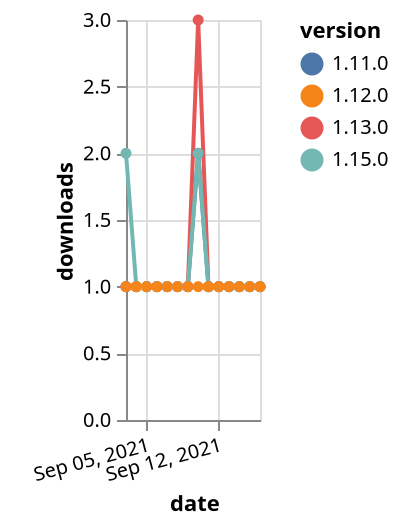 {"$schema": "https://vega.github.io/schema/vega-lite/v5.json", "description": "A simple bar chart with embedded data.", "data": {"values": [{"date": "2021-09-03", "total": 225, "delta": 1, "version": "1.11.0"}, {"date": "2021-09-04", "total": 226, "delta": 1, "version": "1.11.0"}, {"date": "2021-09-05", "total": 227, "delta": 1, "version": "1.11.0"}, {"date": "2021-09-06", "total": 228, "delta": 1, "version": "1.11.0"}, {"date": "2021-09-07", "total": 229, "delta": 1, "version": "1.11.0"}, {"date": "2021-09-08", "total": 230, "delta": 1, "version": "1.11.0"}, {"date": "2021-09-09", "total": 231, "delta": 1, "version": "1.11.0"}, {"date": "2021-09-10", "total": 233, "delta": 2, "version": "1.11.0"}, {"date": "2021-09-11", "total": 234, "delta": 1, "version": "1.11.0"}, {"date": "2021-09-12", "total": 235, "delta": 1, "version": "1.11.0"}, {"date": "2021-09-13", "total": 236, "delta": 1, "version": "1.11.0"}, {"date": "2021-09-14", "total": 237, "delta": 1, "version": "1.11.0"}, {"date": "2021-09-15", "total": 238, "delta": 1, "version": "1.11.0"}, {"date": "2021-09-16", "total": 239, "delta": 1, "version": "1.11.0"}, {"date": "2021-09-03", "total": 306, "delta": 1, "version": "1.13.0"}, {"date": "2021-09-04", "total": 307, "delta": 1, "version": "1.13.0"}, {"date": "2021-09-05", "total": 308, "delta": 1, "version": "1.13.0"}, {"date": "2021-09-06", "total": 309, "delta": 1, "version": "1.13.0"}, {"date": "2021-09-07", "total": 310, "delta": 1, "version": "1.13.0"}, {"date": "2021-09-08", "total": 311, "delta": 1, "version": "1.13.0"}, {"date": "2021-09-09", "total": 312, "delta": 1, "version": "1.13.0"}, {"date": "2021-09-10", "total": 315, "delta": 3, "version": "1.13.0"}, {"date": "2021-09-11", "total": 316, "delta": 1, "version": "1.13.0"}, {"date": "2021-09-12", "total": 317, "delta": 1, "version": "1.13.0"}, {"date": "2021-09-13", "total": 318, "delta": 1, "version": "1.13.0"}, {"date": "2021-09-14", "total": 319, "delta": 1, "version": "1.13.0"}, {"date": "2021-09-15", "total": 320, "delta": 1, "version": "1.13.0"}, {"date": "2021-09-16", "total": 321, "delta": 1, "version": "1.13.0"}, {"date": "2021-09-03", "total": 115, "delta": 2, "version": "1.15.0"}, {"date": "2021-09-04", "total": 116, "delta": 1, "version": "1.15.0"}, {"date": "2021-09-05", "total": 117, "delta": 1, "version": "1.15.0"}, {"date": "2021-09-06", "total": 118, "delta": 1, "version": "1.15.0"}, {"date": "2021-09-07", "total": 119, "delta": 1, "version": "1.15.0"}, {"date": "2021-09-08", "total": 120, "delta": 1, "version": "1.15.0"}, {"date": "2021-09-09", "total": 121, "delta": 1, "version": "1.15.0"}, {"date": "2021-09-10", "total": 123, "delta": 2, "version": "1.15.0"}, {"date": "2021-09-11", "total": 124, "delta": 1, "version": "1.15.0"}, {"date": "2021-09-12", "total": 125, "delta": 1, "version": "1.15.0"}, {"date": "2021-09-13", "total": 126, "delta": 1, "version": "1.15.0"}, {"date": "2021-09-14", "total": 127, "delta": 1, "version": "1.15.0"}, {"date": "2021-09-15", "total": 128, "delta": 1, "version": "1.15.0"}, {"date": "2021-09-16", "total": 129, "delta": 1, "version": "1.15.0"}, {"date": "2021-09-03", "total": 186, "delta": 1, "version": "1.12.0"}, {"date": "2021-09-04", "total": 187, "delta": 1, "version": "1.12.0"}, {"date": "2021-09-05", "total": 188, "delta": 1, "version": "1.12.0"}, {"date": "2021-09-06", "total": 189, "delta": 1, "version": "1.12.0"}, {"date": "2021-09-07", "total": 190, "delta": 1, "version": "1.12.0"}, {"date": "2021-09-08", "total": 191, "delta": 1, "version": "1.12.0"}, {"date": "2021-09-09", "total": 192, "delta": 1, "version": "1.12.0"}, {"date": "2021-09-10", "total": 193, "delta": 1, "version": "1.12.0"}, {"date": "2021-09-11", "total": 194, "delta": 1, "version": "1.12.0"}, {"date": "2021-09-12", "total": 195, "delta": 1, "version": "1.12.0"}, {"date": "2021-09-13", "total": 196, "delta": 1, "version": "1.12.0"}, {"date": "2021-09-14", "total": 197, "delta": 1, "version": "1.12.0"}, {"date": "2021-09-15", "total": 198, "delta": 1, "version": "1.12.0"}, {"date": "2021-09-16", "total": 199, "delta": 1, "version": "1.12.0"}]}, "width": "container", "mark": {"type": "line", "point": {"filled": true}}, "encoding": {"x": {"field": "date", "type": "temporal", "timeUnit": "yearmonthdate", "title": "date", "axis": {"labelAngle": -15}}, "y": {"field": "delta", "type": "quantitative", "title": "downloads"}, "color": {"field": "version", "type": "nominal"}, "tooltip": {"field": "delta"}}}
